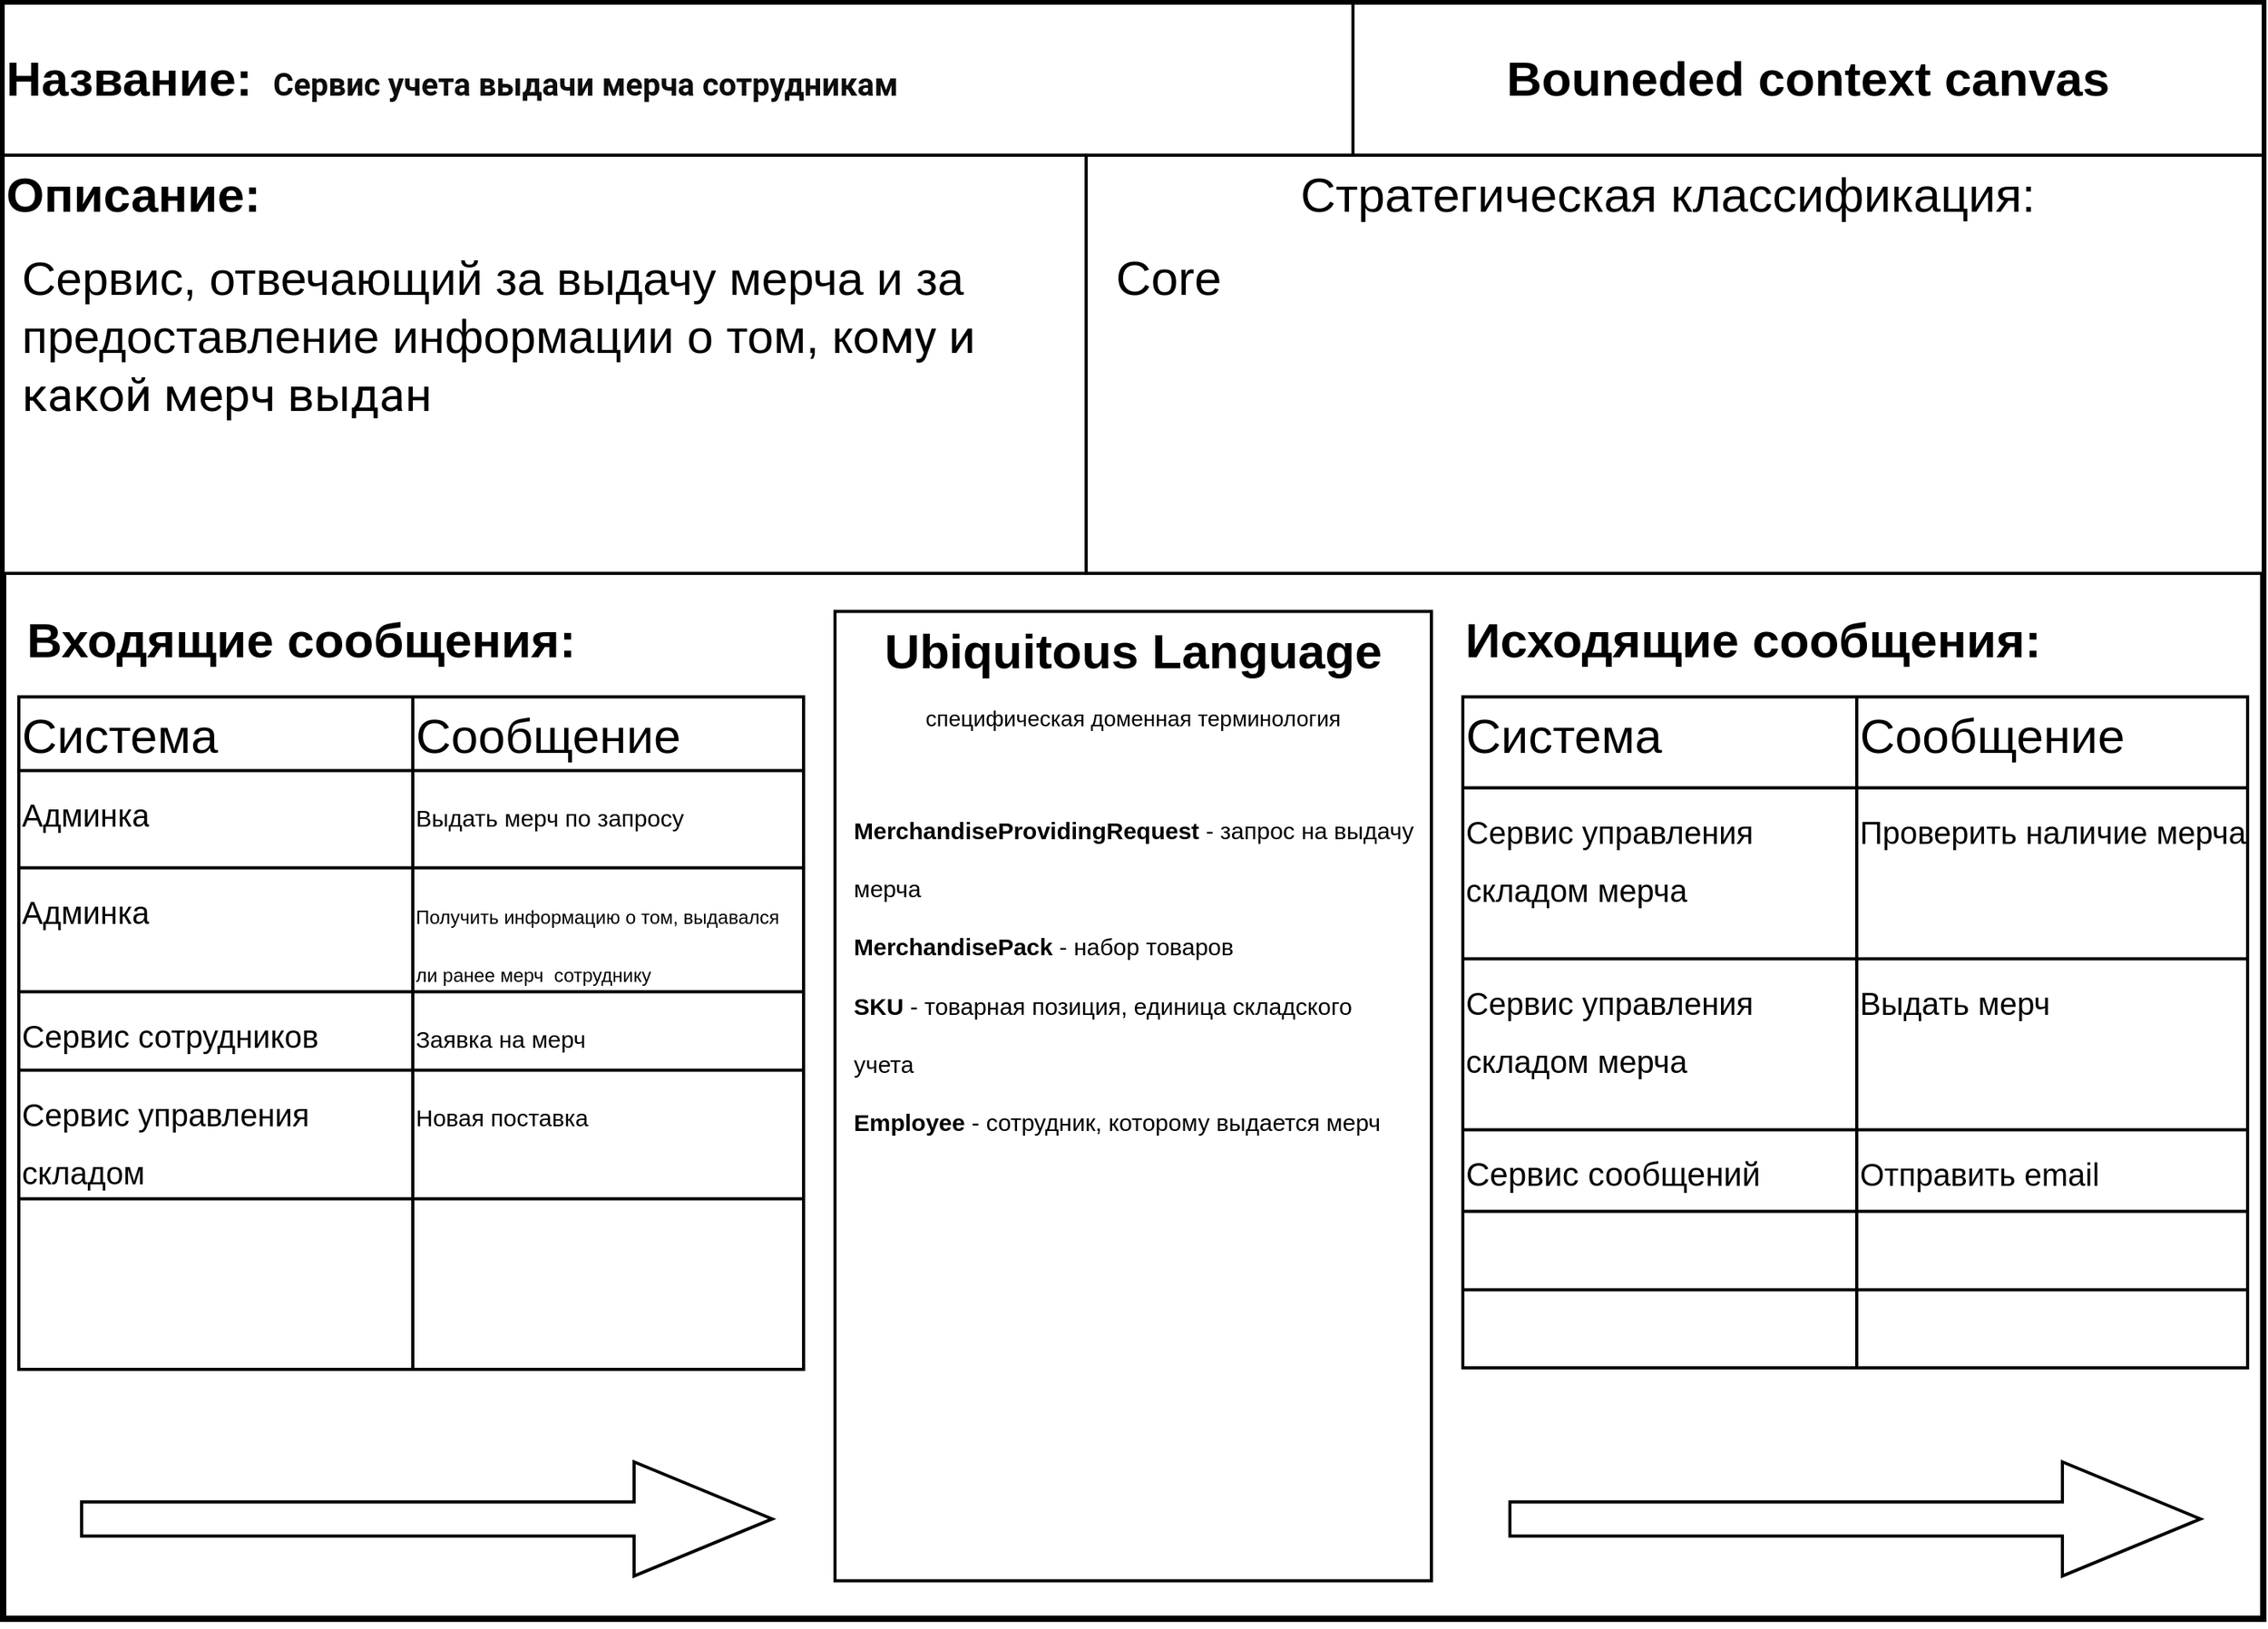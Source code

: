 <mxfile version="15.4.0" type="device"><diagram id="8OFZhzmo89h2vflNufuO" name="Page-1"><mxGraphModel dx="2062" dy="1991" grid="1" gridSize="10" guides="1" tooltips="1" connect="1" arrows="1" fold="1" page="1" pageScale="1" pageWidth="827" pageHeight="1169" math="0" shadow="0"><root><mxCell id="0"/><mxCell id="1" parent="0"/><mxCell id="C2i8B1bdvemPvVyp_Ss8-22" value="" style="group" parent="1" vertex="1" connectable="0"><mxGeometry x="90" y="-20" width="1440" height="1035.13" as="geometry"/></mxCell><mxCell id="C2i8B1bdvemPvVyp_Ss8-21" value="" style="group" parent="C2i8B1bdvemPvVyp_Ss8-22" vertex="1" connectable="0"><mxGeometry width="1440" height="1035.13" as="geometry"/></mxCell><mxCell id="C2i8B1bdvemPvVyp_Ss8-2" value="" style="rounded=0;whiteSpace=wrap;html=1;strokeWidth=4;glass=0;shadow=0;sketch=0;" parent="C2i8B1bdvemPvVyp_Ss8-21" vertex="1"><mxGeometry width="1440" height="1030" as="geometry"/></mxCell><mxCell id="C2i8B1bdvemPvVyp_Ss8-10" value="" style="shape=singleArrow;whiteSpace=wrap;html=1;shadow=0;fontSize=31;strokeColor=default;strokeWidth=2;verticalAlign=top;" parent="C2i8B1bdvemPvVyp_Ss8-21" vertex="1"><mxGeometry x="50" y="929.996" width="440" height="72.706" as="geometry"/></mxCell><mxCell id="C2i8B1bdvemPvVyp_Ss8-11" value="" style="shape=singleArrow;whiteSpace=wrap;html=1;shadow=0;fontSize=31;strokeColor=default;strokeWidth=2;verticalAlign=top;" parent="C2i8B1bdvemPvVyp_Ss8-21" vertex="1"><mxGeometry x="960" y="929.996" width="440" height="72.706" as="geometry"/></mxCell><mxCell id="C2i8B1bdvemPvVyp_Ss8-14" value="&lt;b&gt;Входящие сообщения:&lt;/b&gt;" style="text;html=1;strokeColor=none;fillColor=none;align=center;verticalAlign=middle;whiteSpace=wrap;rounded=0;shadow=0;glass=0;sketch=0;fontSize=31;" parent="C2i8B1bdvemPvVyp_Ss8-21" vertex="1"><mxGeometry x="10" y="387.76" width="360" height="36.35" as="geometry"/></mxCell><mxCell id="C2i8B1bdvemPvVyp_Ss8-15" value="&lt;b&gt;Исходящие сообщения:&lt;/b&gt;" style="text;html=1;strokeColor=none;fillColor=none;align=center;verticalAlign=middle;whiteSpace=wrap;rounded=0;shadow=0;glass=0;sketch=0;fontSize=31;" parent="C2i8B1bdvemPvVyp_Ss8-21" vertex="1"><mxGeometry x="930" y="387.76" width="370" height="36.35" as="geometry"/></mxCell><mxCell id="C2i8B1bdvemPvVyp_Ss8-23" value="" style="shape=table;html=1;whiteSpace=wrap;startSize=0;container=1;collapsible=0;childLayout=tableLayout;rounded=0;shadow=0;glass=0;sketch=0;fontSize=31;strokeColor=default;strokeWidth=2;align=left;verticalAlign=top;" parent="C2i8B1bdvemPvVyp_Ss8-21" vertex="1"><mxGeometry x="10" y="442.29" width="500" height="428.71" as="geometry"/></mxCell><mxCell id="C2i8B1bdvemPvVyp_Ss8-24" value="" style="shape=partialRectangle;html=1;whiteSpace=wrap;collapsible=0;dropTarget=0;pointerEvents=0;fillColor=none;top=0;left=0;bottom=0;right=0;points=[[0,0.5],[1,0.5]];portConstraint=eastwest;rounded=0;shadow=0;glass=0;sketch=0;fontSize=31;strokeColor=default;strokeWidth=2;align=left;verticalAlign=top;" parent="C2i8B1bdvemPvVyp_Ss8-23" vertex="1"><mxGeometry width="500" height="47" as="geometry"/></mxCell><mxCell id="C2i8B1bdvemPvVyp_Ss8-25" value="Система" style="shape=partialRectangle;html=1;whiteSpace=wrap;connectable=0;fillColor=none;top=0;left=0;bottom=0;right=0;overflow=hidden;pointerEvents=1;rounded=0;shadow=0;glass=0;sketch=0;fontSize=31;strokeColor=default;strokeWidth=2;align=left;verticalAlign=top;" parent="C2i8B1bdvemPvVyp_Ss8-24" vertex="1"><mxGeometry width="251" height="47" as="geometry"><mxRectangle width="251" height="47" as="alternateBounds"/></mxGeometry></mxCell><mxCell id="C2i8B1bdvemPvVyp_Ss8-26" value="Сообщение" style="shape=partialRectangle;html=1;whiteSpace=wrap;connectable=0;fillColor=none;top=0;left=0;bottom=0;right=0;overflow=hidden;pointerEvents=1;rounded=0;shadow=0;glass=0;sketch=0;fontSize=31;strokeColor=default;strokeWidth=2;align=left;verticalAlign=top;" parent="C2i8B1bdvemPvVyp_Ss8-24" vertex="1"><mxGeometry x="251" width="249" height="47" as="geometry"><mxRectangle width="249" height="47" as="alternateBounds"/></mxGeometry></mxCell><mxCell id="C2i8B1bdvemPvVyp_Ss8-28" value="" style="shape=partialRectangle;html=1;whiteSpace=wrap;collapsible=0;dropTarget=0;pointerEvents=0;fillColor=none;top=0;left=0;bottom=0;right=0;points=[[0,0.5],[1,0.5]];portConstraint=eastwest;rounded=0;shadow=0;glass=0;sketch=0;fontSize=31;strokeColor=default;strokeWidth=2;align=left;verticalAlign=top;" parent="C2i8B1bdvemPvVyp_Ss8-23" vertex="1"><mxGeometry y="47" width="500" height="62" as="geometry"/></mxCell><mxCell id="C2i8B1bdvemPvVyp_Ss8-29" value="&lt;font style=&quot;font-size: 20px&quot;&gt;Админка&lt;/font&gt;" style="shape=partialRectangle;html=1;whiteSpace=wrap;connectable=0;fillColor=none;top=0;left=0;bottom=0;right=0;overflow=hidden;pointerEvents=1;rounded=0;shadow=0;glass=0;sketch=0;fontSize=31;strokeColor=default;strokeWidth=2;align=left;verticalAlign=top;" parent="C2i8B1bdvemPvVyp_Ss8-28" vertex="1"><mxGeometry width="251" height="62" as="geometry"><mxRectangle width="251" height="62" as="alternateBounds"/></mxGeometry></mxCell><mxCell id="C2i8B1bdvemPvVyp_Ss8-30" value="&lt;span style=&quot;font-size: 15px&quot;&gt;Выдать мерч по запросу&lt;/span&gt;" style="shape=partialRectangle;html=1;whiteSpace=wrap;connectable=0;fillColor=none;top=0;left=0;bottom=0;right=0;overflow=hidden;pointerEvents=1;rounded=0;shadow=0;glass=0;sketch=0;fontSize=31;strokeColor=default;strokeWidth=2;align=left;verticalAlign=top;" parent="C2i8B1bdvemPvVyp_Ss8-28" vertex="1"><mxGeometry x="251" width="249" height="62" as="geometry"><mxRectangle width="249" height="62" as="alternateBounds"/></mxGeometry></mxCell><mxCell id="C2i8B1bdvemPvVyp_Ss8-32" value="" style="shape=partialRectangle;html=1;whiteSpace=wrap;collapsible=0;dropTarget=0;pointerEvents=0;fillColor=none;top=0;left=0;bottom=0;right=0;points=[[0,0.5],[1,0.5]];portConstraint=eastwest;rounded=0;shadow=0;glass=0;sketch=0;fontSize=31;strokeColor=default;strokeWidth=2;align=left;verticalAlign=top;" parent="C2i8B1bdvemPvVyp_Ss8-23" vertex="1"><mxGeometry y="109" width="500" height="79" as="geometry"/></mxCell><mxCell id="C2i8B1bdvemPvVyp_Ss8-33" value="&lt;span&gt;&lt;font style=&quot;font-size: 20px&quot;&gt;Админка&lt;/font&gt;&lt;/span&gt;" style="shape=partialRectangle;html=1;whiteSpace=wrap;connectable=0;fillColor=none;top=0;left=0;bottom=0;right=0;overflow=hidden;pointerEvents=1;rounded=0;shadow=0;glass=0;sketch=0;fontSize=31;strokeColor=default;strokeWidth=2;align=left;verticalAlign=top;" parent="C2i8B1bdvemPvVyp_Ss8-32" vertex="1"><mxGeometry width="251" height="79" as="geometry"><mxRectangle width="251" height="79" as="alternateBounds"/></mxGeometry></mxCell><mxCell id="C2i8B1bdvemPvVyp_Ss8-34" value="&lt;font style=&quot;font-size: 12px&quot;&gt;Получить информацию о том, выдавался ли ранее мерч&amp;nbsp; сотруднику&lt;/font&gt;" style="shape=partialRectangle;html=1;whiteSpace=wrap;connectable=0;fillColor=none;top=0;left=0;bottom=0;right=0;overflow=hidden;pointerEvents=1;rounded=0;shadow=0;glass=0;sketch=0;fontSize=31;strokeColor=default;strokeWidth=2;align=left;verticalAlign=top;" parent="C2i8B1bdvemPvVyp_Ss8-32" vertex="1"><mxGeometry x="251" width="249" height="79" as="geometry"><mxRectangle width="249" height="79" as="alternateBounds"/></mxGeometry></mxCell><mxCell id="wNhJs4ibT6-DtwthuEDB-2" value="" style="shape=partialRectangle;html=1;whiteSpace=wrap;collapsible=0;dropTarget=0;pointerEvents=0;fillColor=none;top=0;left=0;bottom=0;right=0;points=[[0,0.5],[1,0.5]];portConstraint=eastwest;rounded=0;shadow=0;glass=0;sketch=0;fontSize=31;strokeColor=default;strokeWidth=2;align=left;verticalAlign=top;" vertex="1" parent="C2i8B1bdvemPvVyp_Ss8-23"><mxGeometry y="188" width="500" height="50" as="geometry"/></mxCell><mxCell id="wNhJs4ibT6-DtwthuEDB-3" value="&lt;span style=&quot;font-size: 20px&quot;&gt;Сервис сотрудников&lt;/span&gt;" style="shape=partialRectangle;html=1;whiteSpace=wrap;connectable=0;fillColor=none;top=0;left=0;bottom=0;right=0;overflow=hidden;pointerEvents=1;rounded=0;shadow=0;glass=0;sketch=0;fontSize=31;strokeColor=default;strokeWidth=2;align=left;verticalAlign=top;" vertex="1" parent="wNhJs4ibT6-DtwthuEDB-2"><mxGeometry width="251" height="50" as="geometry"><mxRectangle width="251" height="50" as="alternateBounds"/></mxGeometry></mxCell><mxCell id="wNhJs4ibT6-DtwthuEDB-4" value="&lt;span style=&quot;font-size: 15px&quot;&gt;Заявка на мерч&lt;/span&gt;" style="shape=partialRectangle;html=1;whiteSpace=wrap;connectable=0;fillColor=none;top=0;left=0;bottom=0;right=0;overflow=hidden;pointerEvents=1;rounded=0;shadow=0;glass=0;sketch=0;fontSize=31;strokeColor=default;strokeWidth=2;align=left;verticalAlign=top;" vertex="1" parent="wNhJs4ibT6-DtwthuEDB-2"><mxGeometry x="251" width="249" height="50" as="geometry"><mxRectangle width="249" height="50" as="alternateBounds"/></mxGeometry></mxCell><mxCell id="wNhJs4ibT6-DtwthuEDB-5" value="" style="shape=partialRectangle;html=1;whiteSpace=wrap;collapsible=0;dropTarget=0;pointerEvents=0;fillColor=none;top=0;left=0;bottom=0;right=0;points=[[0,0.5],[1,0.5]];portConstraint=eastwest;rounded=0;shadow=0;glass=0;sketch=0;fontSize=31;strokeColor=default;strokeWidth=2;align=left;verticalAlign=top;" vertex="1" parent="C2i8B1bdvemPvVyp_Ss8-23"><mxGeometry y="238" width="500" height="82" as="geometry"/></mxCell><mxCell id="wNhJs4ibT6-DtwthuEDB-6" value="&lt;span style=&quot;font-size: 20px&quot;&gt;Сервис управления складом&lt;/span&gt;" style="shape=partialRectangle;html=1;whiteSpace=wrap;connectable=0;fillColor=none;top=0;left=0;bottom=0;right=0;overflow=hidden;pointerEvents=1;rounded=0;shadow=0;glass=0;sketch=0;fontSize=31;strokeColor=default;strokeWidth=2;align=left;verticalAlign=top;" vertex="1" parent="wNhJs4ibT6-DtwthuEDB-5"><mxGeometry width="251" height="82" as="geometry"><mxRectangle width="251" height="82" as="alternateBounds"/></mxGeometry></mxCell><mxCell id="wNhJs4ibT6-DtwthuEDB-7" value="&lt;span style=&quot;font-size: 15px&quot;&gt;Новая поставка&lt;/span&gt;" style="shape=partialRectangle;html=1;whiteSpace=wrap;connectable=0;fillColor=none;top=0;left=0;bottom=0;right=0;overflow=hidden;pointerEvents=1;rounded=0;shadow=0;glass=0;sketch=0;fontSize=31;strokeColor=default;strokeWidth=2;align=left;verticalAlign=top;" vertex="1" parent="wNhJs4ibT6-DtwthuEDB-5"><mxGeometry x="251" width="249" height="82" as="geometry"><mxRectangle width="249" height="82" as="alternateBounds"/></mxGeometry></mxCell><mxCell id="wNhJs4ibT6-DtwthuEDB-8" value="" style="shape=partialRectangle;html=1;whiteSpace=wrap;collapsible=0;dropTarget=0;pointerEvents=0;fillColor=none;top=0;left=0;bottom=0;right=0;points=[[0,0.5],[1,0.5]];portConstraint=eastwest;rounded=0;shadow=0;glass=0;sketch=0;fontSize=31;strokeColor=default;strokeWidth=2;align=left;verticalAlign=top;" vertex="1" parent="C2i8B1bdvemPvVyp_Ss8-23"><mxGeometry y="320" width="500" height="109" as="geometry"/></mxCell><mxCell id="wNhJs4ibT6-DtwthuEDB-9" value="" style="shape=partialRectangle;html=1;whiteSpace=wrap;connectable=0;fillColor=none;top=0;left=0;bottom=0;right=0;overflow=hidden;pointerEvents=1;rounded=0;shadow=0;glass=0;sketch=0;fontSize=31;strokeColor=default;strokeWidth=2;align=left;verticalAlign=top;" vertex="1" parent="wNhJs4ibT6-DtwthuEDB-8"><mxGeometry width="251" height="109" as="geometry"><mxRectangle width="251" height="109" as="alternateBounds"/></mxGeometry></mxCell><mxCell id="wNhJs4ibT6-DtwthuEDB-10" value="" style="shape=partialRectangle;html=1;whiteSpace=wrap;connectable=0;fillColor=none;top=0;left=0;bottom=0;right=0;overflow=hidden;pointerEvents=1;rounded=0;shadow=0;glass=0;sketch=0;fontSize=31;strokeColor=default;strokeWidth=2;align=left;verticalAlign=top;" vertex="1" parent="wNhJs4ibT6-DtwthuEDB-8"><mxGeometry x="251" width="249" height="109" as="geometry"><mxRectangle width="249" height="109" as="alternateBounds"/></mxGeometry></mxCell><mxCell id="C2i8B1bdvemPvVyp_Ss8-36" value="" style="shape=table;html=1;whiteSpace=wrap;startSize=0;container=1;collapsible=0;childLayout=tableLayout;rounded=0;shadow=0;glass=0;sketch=0;fontSize=31;strokeColor=default;strokeWidth=2;align=left;verticalAlign=top;" parent="C2i8B1bdvemPvVyp_Ss8-21" vertex="1"><mxGeometry x="930" y="442.29" width="500" height="427.71" as="geometry"/></mxCell><mxCell id="C2i8B1bdvemPvVyp_Ss8-37" value="" style="shape=partialRectangle;html=1;whiteSpace=wrap;collapsible=0;dropTarget=0;pointerEvents=0;fillColor=none;top=0;left=0;bottom=0;right=0;points=[[0,0.5],[1,0.5]];portConstraint=eastwest;rounded=0;shadow=0;glass=0;sketch=0;fontSize=31;strokeColor=default;strokeWidth=2;align=left;verticalAlign=top;" parent="C2i8B1bdvemPvVyp_Ss8-36" vertex="1"><mxGeometry width="500" height="58" as="geometry"/></mxCell><mxCell id="C2i8B1bdvemPvVyp_Ss8-38" value="Система" style="shape=partialRectangle;html=1;whiteSpace=wrap;connectable=0;fillColor=none;top=0;left=0;bottom=0;right=0;overflow=hidden;pointerEvents=1;rounded=0;shadow=0;glass=0;sketch=0;fontSize=31;strokeColor=default;strokeWidth=2;align=left;verticalAlign=top;" parent="C2i8B1bdvemPvVyp_Ss8-37" vertex="1"><mxGeometry width="251" height="58" as="geometry"><mxRectangle width="251" height="58" as="alternateBounds"/></mxGeometry></mxCell><mxCell id="C2i8B1bdvemPvVyp_Ss8-39" value="Сообщение" style="shape=partialRectangle;html=1;whiteSpace=wrap;connectable=0;fillColor=none;top=0;left=0;bottom=0;right=0;overflow=hidden;pointerEvents=1;rounded=0;shadow=0;glass=0;sketch=0;fontSize=31;strokeColor=default;strokeWidth=2;align=left;verticalAlign=top;" parent="C2i8B1bdvemPvVyp_Ss8-37" vertex="1"><mxGeometry x="251" width="249" height="58" as="geometry"><mxRectangle width="249" height="58" as="alternateBounds"/></mxGeometry></mxCell><mxCell id="C2i8B1bdvemPvVyp_Ss8-40" value="" style="shape=partialRectangle;html=1;whiteSpace=wrap;collapsible=0;dropTarget=0;pointerEvents=0;fillColor=none;top=0;left=0;bottom=0;right=0;points=[[0,0.5],[1,0.5]];portConstraint=eastwest;rounded=0;shadow=0;glass=0;sketch=0;fontSize=31;strokeColor=default;strokeWidth=2;align=left;verticalAlign=top;" parent="C2i8B1bdvemPvVyp_Ss8-36" vertex="1"><mxGeometry y="58" width="500" height="109" as="geometry"/></mxCell><mxCell id="C2i8B1bdvemPvVyp_Ss8-41" value="&lt;font style=&quot;font-size: 20px&quot;&gt;Сервис управления складом мерча&lt;/font&gt;" style="shape=partialRectangle;html=1;whiteSpace=wrap;connectable=0;fillColor=none;top=0;left=0;bottom=0;right=0;overflow=hidden;pointerEvents=1;rounded=0;shadow=0;glass=0;sketch=0;fontSize=31;strokeColor=default;strokeWidth=2;align=left;verticalAlign=top;" parent="C2i8B1bdvemPvVyp_Ss8-40" vertex="1"><mxGeometry width="251" height="109" as="geometry"><mxRectangle width="251" height="109" as="alternateBounds"/></mxGeometry></mxCell><mxCell id="C2i8B1bdvemPvVyp_Ss8-42" value="&lt;font style=&quot;font-size: 20px&quot;&gt;Проверить наличие мерча&lt;/font&gt;" style="shape=partialRectangle;html=1;whiteSpace=wrap;connectable=0;fillColor=none;top=0;left=0;bottom=0;right=0;overflow=hidden;pointerEvents=1;rounded=0;shadow=0;glass=0;sketch=0;fontSize=31;strokeColor=default;strokeWidth=2;align=left;verticalAlign=top;" parent="C2i8B1bdvemPvVyp_Ss8-40" vertex="1"><mxGeometry x="251" width="249" height="109" as="geometry"><mxRectangle width="249" height="109" as="alternateBounds"/></mxGeometry></mxCell><mxCell id="C2i8B1bdvemPvVyp_Ss8-43" value="" style="shape=partialRectangle;html=1;whiteSpace=wrap;collapsible=0;dropTarget=0;pointerEvents=0;fillColor=none;top=0;left=0;bottom=0;right=0;points=[[0,0.5],[1,0.5]];portConstraint=eastwest;rounded=0;shadow=0;glass=0;sketch=0;fontSize=31;strokeColor=default;strokeWidth=2;align=left;verticalAlign=top;" parent="C2i8B1bdvemPvVyp_Ss8-36" vertex="1"><mxGeometry y="167" width="500" height="109" as="geometry"/></mxCell><mxCell id="C2i8B1bdvemPvVyp_Ss8-44" value="&lt;span style=&quot;font-size: 20px&quot;&gt;Сервис управления складом мерча&lt;/span&gt;" style="shape=partialRectangle;html=1;whiteSpace=wrap;connectable=0;fillColor=none;top=0;left=0;bottom=0;right=0;overflow=hidden;pointerEvents=1;rounded=0;shadow=0;glass=0;sketch=0;fontSize=31;strokeColor=default;strokeWidth=2;align=left;verticalAlign=top;" parent="C2i8B1bdvemPvVyp_Ss8-43" vertex="1"><mxGeometry width="251" height="109" as="geometry"><mxRectangle width="251" height="109" as="alternateBounds"/></mxGeometry></mxCell><mxCell id="C2i8B1bdvemPvVyp_Ss8-45" value="&lt;font style=&quot;font-size: 20px&quot;&gt;Выдать мерч&lt;/font&gt;" style="shape=partialRectangle;html=1;whiteSpace=wrap;connectable=0;fillColor=none;top=0;left=0;bottom=0;right=0;overflow=hidden;pointerEvents=1;rounded=0;shadow=0;glass=0;sketch=0;fontSize=31;strokeColor=default;strokeWidth=2;align=left;verticalAlign=top;" parent="C2i8B1bdvemPvVyp_Ss8-43" vertex="1"><mxGeometry x="251" width="249" height="109" as="geometry"><mxRectangle width="249" height="109" as="alternateBounds"/></mxGeometry></mxCell><mxCell id="wNhJs4ibT6-DtwthuEDB-12" value="" style="shape=partialRectangle;html=1;whiteSpace=wrap;collapsible=0;dropTarget=0;pointerEvents=0;fillColor=none;top=0;left=0;bottom=0;right=0;points=[[0,0.5],[1,0.5]];portConstraint=eastwest;rounded=0;shadow=0;glass=0;sketch=0;fontSize=31;strokeColor=default;strokeWidth=2;align=left;verticalAlign=top;" vertex="1" parent="C2i8B1bdvemPvVyp_Ss8-36"><mxGeometry y="276" width="500" height="52" as="geometry"/></mxCell><mxCell id="wNhJs4ibT6-DtwthuEDB-13" value="&lt;font style=&quot;font-size: 21px&quot;&gt;Сервис сообщений&lt;/font&gt;" style="shape=partialRectangle;html=1;whiteSpace=wrap;connectable=0;fillColor=none;top=0;left=0;bottom=0;right=0;overflow=hidden;pointerEvents=1;rounded=0;shadow=0;glass=0;sketch=0;fontSize=31;strokeColor=default;strokeWidth=2;align=left;verticalAlign=top;" vertex="1" parent="wNhJs4ibT6-DtwthuEDB-12"><mxGeometry width="251" height="52" as="geometry"><mxRectangle width="251" height="52" as="alternateBounds"/></mxGeometry></mxCell><mxCell id="wNhJs4ibT6-DtwthuEDB-14" value="&lt;font style=&quot;font-size: 20px&quot;&gt;Отправить email&lt;/font&gt;" style="shape=partialRectangle;html=1;whiteSpace=wrap;connectable=0;fillColor=none;top=0;left=0;bottom=0;right=0;overflow=hidden;pointerEvents=1;rounded=0;shadow=0;glass=0;sketch=0;fontSize=31;strokeColor=default;strokeWidth=2;align=left;verticalAlign=top;" vertex="1" parent="wNhJs4ibT6-DtwthuEDB-12"><mxGeometry x="251" width="249" height="52" as="geometry"><mxRectangle width="249" height="52" as="alternateBounds"/></mxGeometry></mxCell><mxCell id="wNhJs4ibT6-DtwthuEDB-15" value="" style="shape=partialRectangle;html=1;whiteSpace=wrap;collapsible=0;dropTarget=0;pointerEvents=0;fillColor=none;top=0;left=0;bottom=0;right=0;points=[[0,0.5],[1,0.5]];portConstraint=eastwest;rounded=0;shadow=0;glass=0;sketch=0;fontSize=31;strokeColor=default;strokeWidth=2;align=left;verticalAlign=top;" vertex="1" parent="C2i8B1bdvemPvVyp_Ss8-36"><mxGeometry y="328" width="500" height="50" as="geometry"/></mxCell><mxCell id="wNhJs4ibT6-DtwthuEDB-16" value="" style="shape=partialRectangle;html=1;whiteSpace=wrap;connectable=0;fillColor=none;top=0;left=0;bottom=0;right=0;overflow=hidden;pointerEvents=1;rounded=0;shadow=0;glass=0;sketch=0;fontSize=31;strokeColor=default;strokeWidth=2;align=left;verticalAlign=top;" vertex="1" parent="wNhJs4ibT6-DtwthuEDB-15"><mxGeometry width="251" height="50" as="geometry"><mxRectangle width="251" height="50" as="alternateBounds"/></mxGeometry></mxCell><mxCell id="wNhJs4ibT6-DtwthuEDB-17" value="" style="shape=partialRectangle;html=1;whiteSpace=wrap;connectable=0;fillColor=none;top=0;left=0;bottom=0;right=0;overflow=hidden;pointerEvents=1;rounded=0;shadow=0;glass=0;sketch=0;fontSize=31;strokeColor=default;strokeWidth=2;align=left;verticalAlign=top;" vertex="1" parent="wNhJs4ibT6-DtwthuEDB-15"><mxGeometry x="251" width="249" height="50" as="geometry"><mxRectangle width="249" height="50" as="alternateBounds"/></mxGeometry></mxCell><mxCell id="wNhJs4ibT6-DtwthuEDB-18" value="" style="shape=partialRectangle;html=1;whiteSpace=wrap;collapsible=0;dropTarget=0;pointerEvents=0;fillColor=none;top=0;left=0;bottom=0;right=0;points=[[0,0.5],[1,0.5]];portConstraint=eastwest;rounded=0;shadow=0;glass=0;sketch=0;fontSize=31;strokeColor=default;strokeWidth=2;align=left;verticalAlign=top;" vertex="1" parent="C2i8B1bdvemPvVyp_Ss8-36"><mxGeometry y="378" width="500" height="50" as="geometry"/></mxCell><mxCell id="wNhJs4ibT6-DtwthuEDB-19" value="" style="shape=partialRectangle;html=1;whiteSpace=wrap;connectable=0;fillColor=none;top=0;left=0;bottom=0;right=0;overflow=hidden;pointerEvents=1;rounded=0;shadow=0;glass=0;sketch=0;fontSize=31;strokeColor=default;strokeWidth=2;align=left;verticalAlign=top;" vertex="1" parent="wNhJs4ibT6-DtwthuEDB-18"><mxGeometry width="251" height="50" as="geometry"><mxRectangle width="251" height="50" as="alternateBounds"/></mxGeometry></mxCell><mxCell id="wNhJs4ibT6-DtwthuEDB-20" value="" style="shape=partialRectangle;html=1;whiteSpace=wrap;connectable=0;fillColor=none;top=0;left=0;bottom=0;right=0;overflow=hidden;pointerEvents=1;rounded=0;shadow=0;glass=0;sketch=0;fontSize=31;strokeColor=default;strokeWidth=2;align=left;verticalAlign=top;" vertex="1" parent="wNhJs4ibT6-DtwthuEDB-18"><mxGeometry x="251" width="249" height="50" as="geometry"><mxRectangle width="249" height="50" as="alternateBounds"/></mxGeometry></mxCell><mxCell id="C2i8B1bdvemPvVyp_Ss8-9" value="&lt;b&gt;Ubiquitous Language&lt;/b&gt;&lt;br&gt;&lt;font style=&quot;font-size: 14px&quot;&gt;специфическая доменная терминология&lt;/font&gt;" style="rounded=0;whiteSpace=wrap;html=1;shadow=0;strokeColor=default;strokeWidth=2;verticalAlign=top;fontSize=31;fontStyle=0" parent="C2i8B1bdvemPvVyp_Ss8-22" vertex="1"><mxGeometry x="530" y="387.765" width="380" height="618" as="geometry"/></mxCell><mxCell id="C2i8B1bdvemPvVyp_Ss8-19" value="" style="group" parent="C2i8B1bdvemPvVyp_Ss8-22" vertex="1" connectable="0"><mxGeometry width="1440" height="363.529" as="geometry"/></mxCell><mxCell id="C2i8B1bdvemPvVyp_Ss8-5" value="" style="group;strokeColor=none;shadow=0;align=left;fontColor=#0D0D0D;" parent="C2i8B1bdvemPvVyp_Ss8-19" vertex="1" connectable="0"><mxGeometry width="1440" height="96.941" as="geometry"/></mxCell><mxCell id="C2i8B1bdvemPvVyp_Ss8-17" value="" style="group" parent="C2i8B1bdvemPvVyp_Ss8-5" vertex="1" connectable="0"><mxGeometry width="1440" height="96.941" as="geometry"/></mxCell><mxCell id="C2i8B1bdvemPvVyp_Ss8-4" value="&lt;font style=&quot;font-size: 31px&quot;&gt;&lt;b&gt;Bouneded context canvas&lt;/b&gt;&lt;/font&gt;" style="rounded=0;whiteSpace=wrap;html=1;strokeWidth=2;strokeColor=default;" parent="C2i8B1bdvemPvVyp_Ss8-17" vertex="1"><mxGeometry x="860" width="580" height="96.941" as="geometry"/></mxCell><mxCell id="C2i8B1bdvemPvVyp_Ss8-16" value="" style="group" parent="C2i8B1bdvemPvVyp_Ss8-17" vertex="1" connectable="0"><mxGeometry width="860.0" height="96.941" as="geometry"/></mxCell><mxCell id="C2i8B1bdvemPvVyp_Ss8-3" value="&lt;b&gt;&lt;font style=&quot;font-size: 31px&quot;&gt;Название:&amp;nbsp;&lt;/font&gt;&lt;/b&gt;" style="rounded=0;whiteSpace=wrap;html=1;strokeWidth=2;align=left;" parent="C2i8B1bdvemPvVyp_Ss8-16" vertex="1"><mxGeometry width="860.0" height="96.941" as="geometry"/></mxCell><mxCell id="C2i8B1bdvemPvVyp_Ss8-13" value="&lt;span style=&quot;font-family: &amp;#34;roboto&amp;#34; , &amp;#34;arial&amp;#34; , sans-serif ; font-size: 20px ; font-weight: 600 ; text-align: center ; background-color: rgb(255 , 255 , 255)&quot;&gt;&lt;font color=&quot;#0d0d0d&quot;&gt;Сервис учета выдачи мерча сотрудникам&lt;/font&gt;&lt;/span&gt;" style="text;html=1;strokeColor=none;fillColor=none;align=left;verticalAlign=middle;whiteSpace=wrap;rounded=0;shadow=0;fontSize=31;" parent="C2i8B1bdvemPvVyp_Ss8-16" vertex="1"><mxGeometry x="170" y="12.118" width="670" height="72.706" as="geometry"/></mxCell><mxCell id="C2i8B1bdvemPvVyp_Ss8-8" value="&lt;font style=&quot;font-size: 31px&quot;&gt;Стратегическая классификация:&amp;nbsp;&lt;/font&gt;" style="rounded=0;whiteSpace=wrap;html=1;shadow=0;strokeColor=default;strokeWidth=2;verticalAlign=top;spacingRight=0;spacing=2;sketch=0;" parent="C2i8B1bdvemPvVyp_Ss8-19" vertex="1"><mxGeometry x="690" y="96.941" width="750" height="266.588" as="geometry"/></mxCell><mxCell id="C2i8B1bdvemPvVyp_Ss8-18" value="" style="group" parent="C2i8B1bdvemPvVyp_Ss8-19" vertex="1" connectable="0"><mxGeometry y="96.941" width="690" height="266.588" as="geometry"/></mxCell><mxCell id="C2i8B1bdvemPvVyp_Ss8-7" value="&lt;font style=&quot;font-size: 31px&quot;&gt;&lt;b&gt;Описание:&lt;/b&gt;&lt;/font&gt;" style="rounded=0;whiteSpace=wrap;html=1;shadow=0;strokeColor=default;strokeWidth=2;align=left;verticalAlign=top;" parent="C2i8B1bdvemPvVyp_Ss8-18" vertex="1"><mxGeometry width="690" height="266.588" as="geometry"/></mxCell><mxCell id="C2i8B1bdvemPvVyp_Ss8-12" value="&lt;font style=&quot;font-size: 30px&quot;&gt;Сервис, отвечающий за выдачу мерча и за предоставление информации о том, к&lt;span style=&quot;font-family: &amp;#34;roboto&amp;#34; , &amp;#34;arial&amp;#34; , sans-serif ; text-align: center ; background-color: rgb(255 , 255 , 255)&quot;&gt;ому и какой мерч выдан&lt;/span&gt;&lt;/font&gt;" style="text;html=1;strokeColor=none;fillColor=none;align=left;verticalAlign=top;whiteSpace=wrap;rounded=0;shadow=0;fontSize=31;" parent="C2i8B1bdvemPvVyp_Ss8-18" vertex="1"><mxGeometry x="10" y="53.058" width="670" height="193.882" as="geometry"/></mxCell><mxCell id="HIC7lZ4OM-H-9Ils8Dxd-2" value="Core" style="text;html=1;strokeColor=none;fillColor=none;align=left;verticalAlign=top;whiteSpace=wrap;rounded=0;shadow=0;fontSize=31;" parent="C2i8B1bdvemPvVyp_Ss8-19" vertex="1"><mxGeometry x="707" y="150" width="713" height="200" as="geometry"/></mxCell><mxCell id="C2i8B1bdvemPvVyp_Ss8-46" value="&lt;span style=&quot;font-size: 15px&quot;&gt;&lt;b&gt;MerchandiseProvidingRequest&lt;/b&gt; - запрос на выдачу мерча&lt;br&gt;&lt;/span&gt;&lt;span style=&quot;font-size: 15px&quot;&gt;&lt;b&gt;MerchandisePack&lt;/b&gt; - набор товаров&lt;/span&gt;&lt;span style=&quot;font-size: 15px&quot;&gt;&lt;br&gt;&lt;b&gt;SKU&lt;/b&gt; - товарная позиция, единица складского учета&lt;br&gt;&lt;b&gt;Employee&lt;/b&gt; - сотрудник, которому выдается мерч&lt;br&gt;&lt;br&gt;&lt;br&gt;&lt;/span&gt;" style="text;html=1;strokeColor=none;fillColor=none;align=left;verticalAlign=top;whiteSpace=wrap;rounded=0;shadow=0;glass=0;sketch=0;fontSize=31;" parent="C2i8B1bdvemPvVyp_Ss8-22" vertex="1"><mxGeometry x="540" y="496.82" width="360" height="353.18" as="geometry"/></mxCell></root></mxGraphModel></diagram></mxfile>